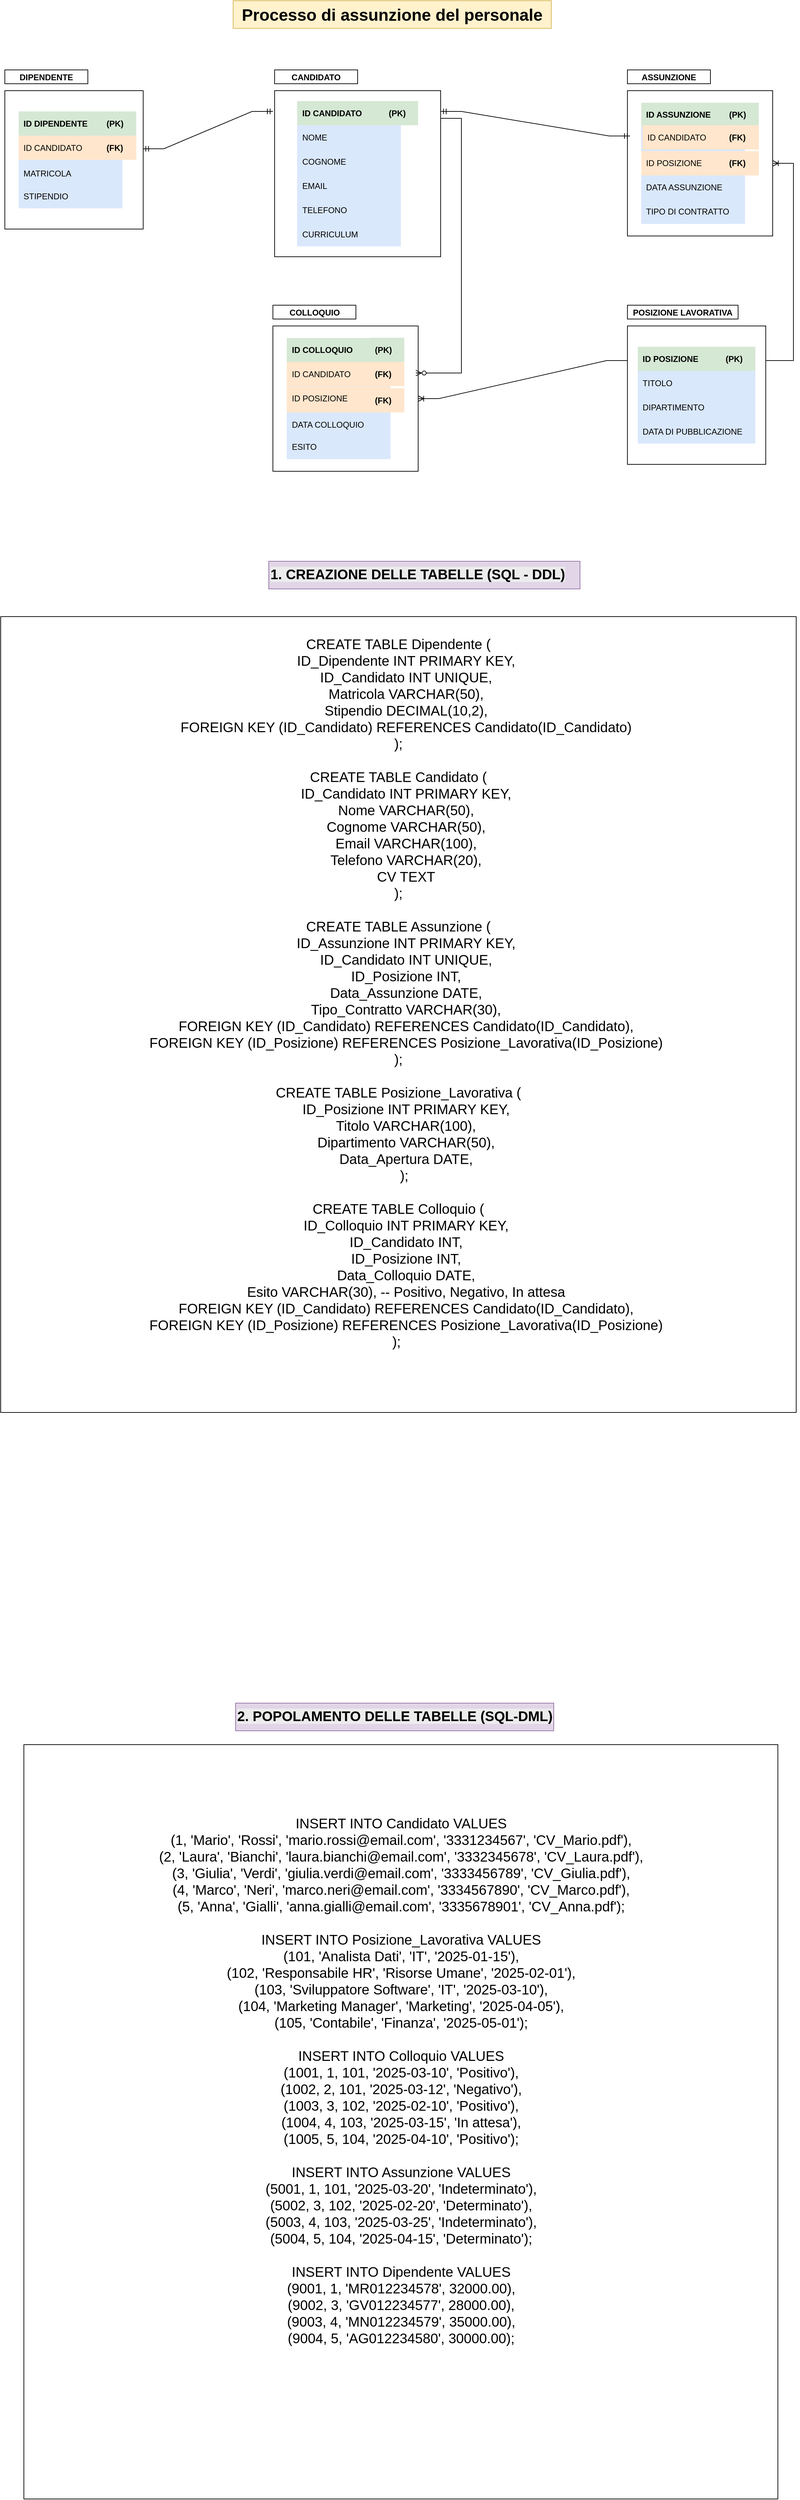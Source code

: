 <mxfile version="27.0.9">
  <diagram name="Pagina-1" id="2XUBDCaM9SZkeFG6xD7n">
    <mxGraphModel dx="2772" dy="957" grid="1" gridSize="10" guides="1" tooltips="1" connect="1" arrows="1" fold="1" page="1" pageScale="1" pageWidth="1169" pageHeight="827" math="0" shadow="0">
      <root>
        <mxCell id="0" />
        <mxCell id="1" parent="0" />
        <mxCell id="7JauuwUI21cUAXiW_NFe-1" value="&lt;font style=&quot;font-size: 24px;&quot;&gt;&lt;b&gt;Processo di assunzione del personale&lt;/b&gt;&lt;/font&gt;" style="text;whiteSpace=wrap;html=1;fillColor=#fff2cc;strokeColor=#d6b656;align=center;" vertex="1" parent="1">
          <mxGeometry x="-824" y="40" width="460" height="40" as="geometry" />
        </mxCell>
        <mxCell id="7JauuwUI21cUAXiW_NFe-2" value="" style="whiteSpace=wrap;html=1;aspect=fixed;" vertex="1" parent="1">
          <mxGeometry x="-764" y="170" width="240" height="240" as="geometry" />
        </mxCell>
        <mxCell id="7JauuwUI21cUAXiW_NFe-3" value="" style="shape=table;startSize=0;container=1;collapsible=0;childLayout=tableLayout;fontSize=11;fillColor=none;strokeColor=none;fontStyle=1" vertex="1" parent="1">
          <mxGeometry x="-731.5" y="185" width="150" height="140" as="geometry" />
        </mxCell>
        <mxCell id="7JauuwUI21cUAXiW_NFe-4" value="" style="shape=tableRow;horizontal=0;startSize=0;swimlaneHead=0;swimlaneBody=0;strokeColor=inherit;top=0;left=0;bottom=0;right=0;collapsible=0;dropTarget=0;fillColor=none;points=[[0,0.5],[1,0.5]];portConstraint=eastwest;fontSize=16;" vertex="1" parent="7JauuwUI21cUAXiW_NFe-3">
          <mxGeometry width="150" height="35" as="geometry" />
        </mxCell>
        <mxCell id="7JauuwUI21cUAXiW_NFe-5" value="ID CANDIDATO" style="shape=partialRectangle;html=1;whiteSpace=wrap;connectable=0;strokeColor=#82b366;overflow=hidden;fillColor=#d5e8d4;top=0;left=0;bottom=0;right=0;pointerEvents=1;fontSize=12;align=left;spacingLeft=5;fontStyle=1" vertex="1" parent="7JauuwUI21cUAXiW_NFe-4">
          <mxGeometry width="150" height="35" as="geometry">
            <mxRectangle width="150" height="35" as="alternateBounds" />
          </mxGeometry>
        </mxCell>
        <mxCell id="7JauuwUI21cUAXiW_NFe-6" value="" style="shape=tableRow;horizontal=0;startSize=0;swimlaneHead=0;swimlaneBody=0;strokeColor=inherit;top=0;left=0;bottom=0;right=0;collapsible=0;dropTarget=0;fillColor=none;points=[[0,0.5],[1,0.5]];portConstraint=eastwest;fontSize=16;" vertex="1" parent="7JauuwUI21cUAXiW_NFe-3">
          <mxGeometry y="35" width="150" height="35" as="geometry" />
        </mxCell>
        <mxCell id="7JauuwUI21cUAXiW_NFe-7" value="NOME" style="shape=partialRectangle;html=1;whiteSpace=wrap;connectable=0;strokeColor=#6c8ebf;overflow=hidden;fillColor=#dae8fc;top=0;left=0;bottom=0;right=0;pointerEvents=1;fontSize=12;align=left;spacingLeft=5;" vertex="1" parent="7JauuwUI21cUAXiW_NFe-6">
          <mxGeometry width="150" height="35" as="geometry">
            <mxRectangle width="150" height="35" as="alternateBounds" />
          </mxGeometry>
        </mxCell>
        <mxCell id="7JauuwUI21cUAXiW_NFe-8" value="" style="shape=tableRow;horizontal=0;startSize=0;swimlaneHead=0;swimlaneBody=0;strokeColor=inherit;top=0;left=0;bottom=0;right=0;collapsible=0;dropTarget=0;fillColor=none;points=[[0,0.5],[1,0.5]];portConstraint=eastwest;fontSize=16;" vertex="1" parent="7JauuwUI21cUAXiW_NFe-3">
          <mxGeometry y="70" width="150" height="35" as="geometry" />
        </mxCell>
        <mxCell id="7JauuwUI21cUAXiW_NFe-9" value="COGNOME" style="shape=partialRectangle;html=1;whiteSpace=wrap;connectable=0;strokeColor=#6c8ebf;overflow=hidden;fillColor=#dae8fc;top=0;left=0;bottom=0;right=0;pointerEvents=1;fontSize=12;align=left;spacingLeft=5;" vertex="1" parent="7JauuwUI21cUAXiW_NFe-8">
          <mxGeometry width="150" height="35" as="geometry">
            <mxRectangle width="150" height="35" as="alternateBounds" />
          </mxGeometry>
        </mxCell>
        <mxCell id="7JauuwUI21cUAXiW_NFe-10" style="shape=tableRow;horizontal=0;startSize=0;swimlaneHead=0;swimlaneBody=0;strokeColor=inherit;top=0;left=0;bottom=0;right=0;collapsible=0;dropTarget=0;fillColor=none;points=[[0,0.5],[1,0.5]];portConstraint=eastwest;fontSize=16;" vertex="1" parent="7JauuwUI21cUAXiW_NFe-3">
          <mxGeometry y="105" width="150" height="35" as="geometry" />
        </mxCell>
        <mxCell id="7JauuwUI21cUAXiW_NFe-11" value="EMAIL" style="shape=partialRectangle;html=1;whiteSpace=wrap;connectable=0;strokeColor=#6c8ebf;overflow=hidden;fillColor=#dae8fc;top=0;left=0;bottom=0;right=0;pointerEvents=1;fontSize=12;align=left;spacingLeft=5;" vertex="1" parent="7JauuwUI21cUAXiW_NFe-10">
          <mxGeometry width="150" height="35" as="geometry">
            <mxRectangle width="150" height="35" as="alternateBounds" />
          </mxGeometry>
        </mxCell>
        <mxCell id="7JauuwUI21cUAXiW_NFe-12" value="TELEFONO" style="shape=partialRectangle;html=1;whiteSpace=wrap;connectable=0;strokeColor=#6c8ebf;overflow=hidden;fillColor=#dae8fc;top=0;left=0;bottom=0;right=0;pointerEvents=1;fontSize=12;align=left;spacingLeft=5;" vertex="1" parent="1">
          <mxGeometry x="-731.5" y="325" width="150" height="35" as="geometry">
            <mxRectangle width="150" height="35" as="alternateBounds" />
          </mxGeometry>
        </mxCell>
        <mxCell id="7JauuwUI21cUAXiW_NFe-13" value="&lt;b&gt;CANDIDATO&lt;/b&gt;" style="rounded=0;whiteSpace=wrap;html=1;verticalAlign=bottom;" vertex="1" parent="1">
          <mxGeometry x="-764" y="140" width="120" height="20" as="geometry" />
        </mxCell>
        <mxCell id="7JauuwUI21cUAXiW_NFe-14" value="&lt;b&gt;POSIZIONE LAVORATIVA&lt;/b&gt;" style="rounded=0;whiteSpace=wrap;html=1;verticalAlign=bottom;" vertex="1" parent="1">
          <mxGeometry x="-254" y="480" width="160" height="20" as="geometry" />
        </mxCell>
        <mxCell id="7JauuwUI21cUAXiW_NFe-15" value="" style="whiteSpace=wrap;html=1;aspect=fixed;" vertex="1" parent="1">
          <mxGeometry x="-254" y="510" width="200" height="200" as="geometry" />
        </mxCell>
        <mxCell id="7JauuwUI21cUAXiW_NFe-16" value="" style="shape=table;startSize=0;container=1;collapsible=0;childLayout=tableLayout;fontSize=11;fillColor=none;strokeColor=none;fontStyle=1" vertex="1" parent="1">
          <mxGeometry x="-239" y="540" width="170" height="140" as="geometry" />
        </mxCell>
        <mxCell id="7JauuwUI21cUAXiW_NFe-17" value="" style="shape=tableRow;horizontal=0;startSize=0;swimlaneHead=0;swimlaneBody=0;strokeColor=inherit;top=0;left=0;bottom=0;right=0;collapsible=0;dropTarget=0;fillColor=none;points=[[0,0.5],[1,0.5]];portConstraint=eastwest;fontSize=16;" vertex="1" parent="7JauuwUI21cUAXiW_NFe-16">
          <mxGeometry width="170" height="35" as="geometry" />
        </mxCell>
        <mxCell id="7JauuwUI21cUAXiW_NFe-18" value="ID POSIZIONE" style="shape=partialRectangle;html=1;whiteSpace=wrap;connectable=0;strokeColor=#82b366;overflow=hidden;fillColor=#d5e8d4;top=0;left=0;bottom=0;right=0;pointerEvents=1;fontSize=12;align=left;spacingLeft=5;fontStyle=1" vertex="1" parent="7JauuwUI21cUAXiW_NFe-17">
          <mxGeometry width="170" height="35" as="geometry">
            <mxRectangle width="170" height="35" as="alternateBounds" />
          </mxGeometry>
        </mxCell>
        <mxCell id="7JauuwUI21cUAXiW_NFe-19" value="" style="shape=tableRow;horizontal=0;startSize=0;swimlaneHead=0;swimlaneBody=0;strokeColor=inherit;top=0;left=0;bottom=0;right=0;collapsible=0;dropTarget=0;fillColor=none;points=[[0,0.5],[1,0.5]];portConstraint=eastwest;fontSize=16;" vertex="1" parent="7JauuwUI21cUAXiW_NFe-16">
          <mxGeometry y="35" width="170" height="35" as="geometry" />
        </mxCell>
        <mxCell id="7JauuwUI21cUAXiW_NFe-20" value="TITOLO&lt;span style=&quot;white-space: pre;&quot;&gt;&#x9;&lt;/span&gt;" style="shape=partialRectangle;html=1;whiteSpace=wrap;connectable=0;strokeColor=#6c8ebf;overflow=hidden;fillColor=#dae8fc;top=0;left=0;bottom=0;right=0;pointerEvents=1;fontSize=12;align=left;spacingLeft=5;" vertex="1" parent="7JauuwUI21cUAXiW_NFe-19">
          <mxGeometry width="170" height="35" as="geometry">
            <mxRectangle width="170" height="35" as="alternateBounds" />
          </mxGeometry>
        </mxCell>
        <mxCell id="7JauuwUI21cUAXiW_NFe-21" value="" style="shape=tableRow;horizontal=0;startSize=0;swimlaneHead=0;swimlaneBody=0;strokeColor=inherit;top=0;left=0;bottom=0;right=0;collapsible=0;dropTarget=0;fillColor=none;points=[[0,0.5],[1,0.5]];portConstraint=eastwest;fontSize=16;" vertex="1" parent="7JauuwUI21cUAXiW_NFe-16">
          <mxGeometry y="70" width="170" height="35" as="geometry" />
        </mxCell>
        <mxCell id="7JauuwUI21cUAXiW_NFe-22" value="DIPARTIMENTO" style="shape=partialRectangle;html=1;whiteSpace=wrap;connectable=0;strokeColor=#6c8ebf;overflow=hidden;fillColor=#dae8fc;top=0;left=0;bottom=0;right=0;pointerEvents=1;fontSize=12;align=left;spacingLeft=5;" vertex="1" parent="7JauuwUI21cUAXiW_NFe-21">
          <mxGeometry width="170" height="35" as="geometry">
            <mxRectangle width="170" height="35" as="alternateBounds" />
          </mxGeometry>
        </mxCell>
        <mxCell id="7JauuwUI21cUAXiW_NFe-23" style="shape=tableRow;horizontal=0;startSize=0;swimlaneHead=0;swimlaneBody=0;strokeColor=inherit;top=0;left=0;bottom=0;right=0;collapsible=0;dropTarget=0;fillColor=none;points=[[0,0.5],[1,0.5]];portConstraint=eastwest;fontSize=16;" vertex="1" parent="7JauuwUI21cUAXiW_NFe-16">
          <mxGeometry y="105" width="170" height="35" as="geometry" />
        </mxCell>
        <mxCell id="7JauuwUI21cUAXiW_NFe-24" value="DATA DI PUBBLICAZIONE" style="shape=partialRectangle;html=1;whiteSpace=wrap;connectable=0;strokeColor=#6c8ebf;overflow=hidden;fillColor=#dae8fc;top=0;left=0;bottom=0;right=0;pointerEvents=1;fontSize=12;align=left;spacingLeft=5;" vertex="1" parent="7JauuwUI21cUAXiW_NFe-23">
          <mxGeometry width="170" height="35" as="geometry">
            <mxRectangle width="170" height="35" as="alternateBounds" />
          </mxGeometry>
        </mxCell>
        <mxCell id="7JauuwUI21cUAXiW_NFe-25" value="CURRICULUM" style="shape=partialRectangle;html=1;whiteSpace=wrap;connectable=0;strokeColor=#6c8ebf;overflow=hidden;fillColor=#dae8fc;top=0;left=0;bottom=0;right=0;pointerEvents=1;fontSize=12;align=left;spacingLeft=5;" vertex="1" parent="1">
          <mxGeometry x="-731.5" y="360" width="150" height="35" as="geometry">
            <mxRectangle width="150" height="35" as="alternateBounds" />
          </mxGeometry>
        </mxCell>
        <mxCell id="7JauuwUI21cUAXiW_NFe-26" value="" style="whiteSpace=wrap;html=1;aspect=fixed;" vertex="1" parent="1">
          <mxGeometry x="-766.5" y="510" width="210" height="210" as="geometry" />
        </mxCell>
        <mxCell id="7JauuwUI21cUAXiW_NFe-27" value="&lt;b&gt;COLLOQUIO&lt;/b&gt;" style="rounded=0;whiteSpace=wrap;html=1;align=center;labelPosition=center;verticalLabelPosition=middle;verticalAlign=bottom;" vertex="1" parent="1">
          <mxGeometry x="-766.5" y="480" width="120" height="20" as="geometry" />
        </mxCell>
        <mxCell id="7JauuwUI21cUAXiW_NFe-28" value="" style="shape=table;startSize=0;container=1;collapsible=0;childLayout=tableLayout;fontSize=11;fillColor=none;strokeColor=none;fontStyle=1" vertex="1" parent="1">
          <mxGeometry x="-746.5" y="527.5" width="150" height="140" as="geometry" />
        </mxCell>
        <mxCell id="7JauuwUI21cUAXiW_NFe-29" value="" style="shape=tableRow;horizontal=0;startSize=0;swimlaneHead=0;swimlaneBody=0;strokeColor=inherit;top=0;left=0;bottom=0;right=0;collapsible=0;dropTarget=0;fillColor=none;points=[[0,0.5],[1,0.5]];portConstraint=eastwest;fontSize=16;" vertex="1" parent="7JauuwUI21cUAXiW_NFe-28">
          <mxGeometry width="150" height="35" as="geometry" />
        </mxCell>
        <mxCell id="7JauuwUI21cUAXiW_NFe-30" value="ID COLLOQUIO" style="shape=partialRectangle;html=1;whiteSpace=wrap;connectable=0;strokeColor=#82b366;overflow=hidden;fillColor=#d5e8d4;top=0;left=0;bottom=0;right=0;pointerEvents=1;fontSize=12;align=left;spacingLeft=5;fontStyle=1" vertex="1" parent="7JauuwUI21cUAXiW_NFe-29">
          <mxGeometry width="150" height="35" as="geometry">
            <mxRectangle width="150" height="35" as="alternateBounds" />
          </mxGeometry>
        </mxCell>
        <mxCell id="7JauuwUI21cUAXiW_NFe-31" value="" style="shape=tableRow;horizontal=0;startSize=0;swimlaneHead=0;swimlaneBody=0;strokeColor=inherit;top=0;left=0;bottom=0;right=0;collapsible=0;dropTarget=0;fillColor=none;points=[[0,0.5],[1,0.5]];portConstraint=eastwest;fontSize=16;" vertex="1" parent="7JauuwUI21cUAXiW_NFe-28">
          <mxGeometry y="35" width="150" height="35" as="geometry" />
        </mxCell>
        <mxCell id="7JauuwUI21cUAXiW_NFe-32" value="" style="shape=partialRectangle;html=1;whiteSpace=wrap;connectable=0;strokeColor=#6c8ebf;overflow=hidden;fillColor=#dae8fc;top=0;left=0;bottom=0;right=0;pointerEvents=1;fontSize=12;align=left;spacingLeft=5;" vertex="1" parent="7JauuwUI21cUAXiW_NFe-31">
          <mxGeometry width="150" height="35" as="geometry">
            <mxRectangle width="150" height="35" as="alternateBounds" />
          </mxGeometry>
        </mxCell>
        <mxCell id="7JauuwUI21cUAXiW_NFe-33" value="" style="shape=tableRow;horizontal=0;startSize=0;swimlaneHead=0;swimlaneBody=0;strokeColor=inherit;top=0;left=0;bottom=0;right=0;collapsible=0;dropTarget=0;fillColor=none;points=[[0,0.5],[1,0.5]];portConstraint=eastwest;fontSize=16;" vertex="1" parent="7JauuwUI21cUAXiW_NFe-28">
          <mxGeometry y="70" width="150" height="35" as="geometry" />
        </mxCell>
        <mxCell id="7JauuwUI21cUAXiW_NFe-34" value="" style="shape=partialRectangle;html=1;whiteSpace=wrap;connectable=0;strokeColor=#6c8ebf;overflow=hidden;fillColor=#dae8fc;top=0;left=0;bottom=0;right=0;pointerEvents=1;fontSize=12;align=left;spacingLeft=5;" vertex="1" parent="7JauuwUI21cUAXiW_NFe-33">
          <mxGeometry width="150" height="35" as="geometry">
            <mxRectangle width="150" height="35" as="alternateBounds" />
          </mxGeometry>
        </mxCell>
        <mxCell id="7JauuwUI21cUAXiW_NFe-35" style="shape=tableRow;horizontal=0;startSize=0;swimlaneHead=0;swimlaneBody=0;strokeColor=inherit;top=0;left=0;bottom=0;right=0;collapsible=0;dropTarget=0;fillColor=none;points=[[0,0.5],[1,0.5]];portConstraint=eastwest;fontSize=16;" vertex="1" parent="7JauuwUI21cUAXiW_NFe-28">
          <mxGeometry y="105" width="150" height="35" as="geometry" />
        </mxCell>
        <mxCell id="7JauuwUI21cUAXiW_NFe-36" value="" style="shape=partialRectangle;html=1;whiteSpace=wrap;connectable=0;strokeColor=#d79b00;overflow=hidden;fillColor=#ffe6cc;top=0;left=0;bottom=0;right=0;pointerEvents=1;fontSize=12;align=left;spacingLeft=5;" vertex="1" parent="7JauuwUI21cUAXiW_NFe-35">
          <mxGeometry width="150" height="35" as="geometry">
            <mxRectangle width="150" height="35" as="alternateBounds" />
          </mxGeometry>
        </mxCell>
        <mxCell id="7JauuwUI21cUAXiW_NFe-37" value="(PK)" style="shape=partialRectangle;html=1;whiteSpace=wrap;connectable=0;strokeColor=light-dark(#000000, #446e2c);overflow=hidden;fillColor=#d5e8d4;top=0;left=0;bottom=0;right=0;pointerEvents=1;fontSize=12;align=left;spacingLeft=5;fontStyle=1;labelBorderColor=none;" vertex="1" parent="1">
          <mxGeometry x="-606.5" y="185" width="50" height="35" as="geometry">
            <mxRectangle width="150" height="35" as="alternateBounds" />
          </mxGeometry>
        </mxCell>
        <mxCell id="7JauuwUI21cUAXiW_NFe-38" value="(PK)" style="shape=partialRectangle;html=1;whiteSpace=wrap;connectable=0;strokeColor=light-dark(#000000, #446e2c);overflow=hidden;fillColor=#d5e8d4;top=0;left=0;bottom=0;right=0;pointerEvents=1;fontSize=12;align=left;spacingLeft=5;fontStyle=1;labelBorderColor=none;" vertex="1" parent="1">
          <mxGeometry x="-119" y="540" width="50" height="35" as="geometry">
            <mxRectangle width="150" height="35" as="alternateBounds" />
          </mxGeometry>
        </mxCell>
        <mxCell id="7JauuwUI21cUAXiW_NFe-39" value="(PK)" style="shape=partialRectangle;html=1;whiteSpace=wrap;connectable=0;strokeColor=light-dark(#000000, #446e2c);overflow=hidden;fillColor=#d5e8d4;top=0;left=0;bottom=0;right=0;pointerEvents=1;fontSize=12;align=left;spacingLeft=5;fontStyle=1;labelBorderColor=none;" vertex="1" parent="1">
          <mxGeometry x="-626.5" y="527" width="50" height="35" as="geometry">
            <mxRectangle width="150" height="35" as="alternateBounds" />
          </mxGeometry>
        </mxCell>
        <mxCell id="7JauuwUI21cUAXiW_NFe-40" value="&lt;b&gt;ASSUNZIONE&lt;/b&gt;" style="rounded=0;whiteSpace=wrap;html=1;verticalAlign=bottom;" vertex="1" parent="1">
          <mxGeometry x="-254" y="140" width="120" height="20" as="geometry" />
        </mxCell>
        <mxCell id="7JauuwUI21cUAXiW_NFe-41" value="" style="whiteSpace=wrap;html=1;aspect=fixed;" vertex="1" parent="1">
          <mxGeometry x="-254" y="170" width="210" height="210" as="geometry" />
        </mxCell>
        <mxCell id="7JauuwUI21cUAXiW_NFe-42" value="" style="shape=table;startSize=0;container=1;collapsible=0;childLayout=tableLayout;fontSize=11;fillColor=none;strokeColor=none;fontStyle=1" vertex="1" parent="1">
          <mxGeometry x="-234" y="187.5" width="150" height="140" as="geometry" />
        </mxCell>
        <mxCell id="7JauuwUI21cUAXiW_NFe-43" value="" style="shape=tableRow;horizontal=0;startSize=0;swimlaneHead=0;swimlaneBody=0;strokeColor=inherit;top=0;left=0;bottom=0;right=0;collapsible=0;dropTarget=0;fillColor=none;points=[[0,0.5],[1,0.5]];portConstraint=eastwest;fontSize=16;" vertex="1" parent="7JauuwUI21cUAXiW_NFe-42">
          <mxGeometry width="150" height="35" as="geometry" />
        </mxCell>
        <mxCell id="7JauuwUI21cUAXiW_NFe-44" value="ID ASSUNZIONE" style="shape=partialRectangle;html=1;whiteSpace=wrap;connectable=0;strokeColor=#82b366;overflow=hidden;fillColor=#d5e8d4;top=0;left=0;bottom=0;right=0;pointerEvents=1;fontSize=12;align=left;spacingLeft=5;fontStyle=1" vertex="1" parent="7JauuwUI21cUAXiW_NFe-43">
          <mxGeometry width="150" height="35" as="geometry">
            <mxRectangle width="150" height="35" as="alternateBounds" />
          </mxGeometry>
        </mxCell>
        <mxCell id="7JauuwUI21cUAXiW_NFe-45" value="" style="shape=tableRow;horizontal=0;startSize=0;swimlaneHead=0;swimlaneBody=0;strokeColor=inherit;top=0;left=0;bottom=0;right=0;collapsible=0;dropTarget=0;fillColor=none;points=[[0,0.5],[1,0.5]];portConstraint=eastwest;fontSize=16;" vertex="1" parent="7JauuwUI21cUAXiW_NFe-42">
          <mxGeometry y="35" width="150" height="35" as="geometry" />
        </mxCell>
        <mxCell id="7JauuwUI21cUAXiW_NFe-46" value="" style="shape=partialRectangle;html=1;whiteSpace=wrap;connectable=0;strokeColor=#6c8ebf;overflow=hidden;fillColor=#dae8fc;top=0;left=0;bottom=0;right=0;pointerEvents=1;fontSize=12;align=left;spacingLeft=5;" vertex="1" parent="7JauuwUI21cUAXiW_NFe-45">
          <mxGeometry width="150" height="35" as="geometry">
            <mxRectangle width="150" height="35" as="alternateBounds" />
          </mxGeometry>
        </mxCell>
        <mxCell id="7JauuwUI21cUAXiW_NFe-47" value="" style="shape=tableRow;horizontal=0;startSize=0;swimlaneHead=0;swimlaneBody=0;strokeColor=inherit;top=0;left=0;bottom=0;right=0;collapsible=0;dropTarget=0;fillColor=none;points=[[0,0.5],[1,0.5]];portConstraint=eastwest;fontSize=16;" vertex="1" parent="7JauuwUI21cUAXiW_NFe-42">
          <mxGeometry y="70" width="150" height="35" as="geometry" />
        </mxCell>
        <mxCell id="7JauuwUI21cUAXiW_NFe-48" value="" style="shape=partialRectangle;html=1;whiteSpace=wrap;connectable=0;strokeColor=#6c8ebf;overflow=hidden;fillColor=#dae8fc;top=0;left=0;bottom=0;right=0;pointerEvents=1;fontSize=12;align=left;spacingLeft=5;" vertex="1" parent="7JauuwUI21cUAXiW_NFe-47">
          <mxGeometry width="150" height="35" as="geometry">
            <mxRectangle width="150" height="35" as="alternateBounds" />
          </mxGeometry>
        </mxCell>
        <mxCell id="7JauuwUI21cUAXiW_NFe-49" style="shape=tableRow;horizontal=0;startSize=0;swimlaneHead=0;swimlaneBody=0;strokeColor=inherit;top=0;left=0;bottom=0;right=0;collapsible=0;dropTarget=0;fillColor=none;points=[[0,0.5],[1,0.5]];portConstraint=eastwest;fontSize=16;" vertex="1" parent="7JauuwUI21cUAXiW_NFe-42">
          <mxGeometry y="105" width="150" height="35" as="geometry" />
        </mxCell>
        <mxCell id="7JauuwUI21cUAXiW_NFe-50" value="" style="shape=partialRectangle;html=1;whiteSpace=wrap;connectable=0;strokeColor=#d79b00;overflow=hidden;fillColor=#ffe6cc;top=0;left=0;bottom=0;right=0;pointerEvents=1;fontSize=12;align=left;spacingLeft=5;" vertex="1" parent="7JauuwUI21cUAXiW_NFe-49">
          <mxGeometry width="150" height="35" as="geometry">
            <mxRectangle width="150" height="35" as="alternateBounds" />
          </mxGeometry>
        </mxCell>
        <mxCell id="7JauuwUI21cUAXiW_NFe-51" value="(PK)" style="shape=partialRectangle;html=1;whiteSpace=wrap;connectable=0;strokeColor=light-dark(#000000, #446e2c);overflow=hidden;fillColor=#d5e8d4;top=0;left=0;bottom=0;right=0;pointerEvents=1;fontSize=12;align=left;spacingLeft=5;fontStyle=1;labelBorderColor=none;" vertex="1" parent="1">
          <mxGeometry x="-114" y="187.5" width="50" height="35" as="geometry">
            <mxRectangle width="150" height="35" as="alternateBounds" />
          </mxGeometry>
        </mxCell>
        <mxCell id="7JauuwUI21cUAXiW_NFe-52" value="&lt;b&gt;DIPENDENTE&lt;/b&gt;" style="rounded=0;whiteSpace=wrap;html=1;verticalAlign=bottom;" vertex="1" parent="1">
          <mxGeometry x="-1154" y="140" width="120" height="20" as="geometry" />
        </mxCell>
        <mxCell id="7JauuwUI21cUAXiW_NFe-53" value="" style="whiteSpace=wrap;html=1;aspect=fixed;" vertex="1" parent="1">
          <mxGeometry x="-1154" y="170" width="200" height="200" as="geometry" />
        </mxCell>
        <mxCell id="7JauuwUI21cUAXiW_NFe-54" value="" style="shape=table;startSize=0;container=1;collapsible=0;childLayout=tableLayout;fontSize=11;fillColor=none;strokeColor=none;fontStyle=1" vertex="1" parent="1">
          <mxGeometry x="-1134" y="200" width="150" height="140" as="geometry" />
        </mxCell>
        <mxCell id="7JauuwUI21cUAXiW_NFe-55" value="" style="shape=tableRow;horizontal=0;startSize=0;swimlaneHead=0;swimlaneBody=0;strokeColor=inherit;top=0;left=0;bottom=0;right=0;collapsible=0;dropTarget=0;fillColor=none;points=[[0,0.5],[1,0.5]];portConstraint=eastwest;fontSize=16;" vertex="1" parent="7JauuwUI21cUAXiW_NFe-54">
          <mxGeometry width="150" height="35" as="geometry" />
        </mxCell>
        <mxCell id="7JauuwUI21cUAXiW_NFe-56" value="ID DIPENDENTE" style="shape=partialRectangle;html=1;whiteSpace=wrap;connectable=0;strokeColor=#82b366;overflow=hidden;fillColor=#d5e8d4;top=0;left=0;bottom=0;right=0;pointerEvents=1;fontSize=12;align=left;spacingLeft=5;fontStyle=1" vertex="1" parent="7JauuwUI21cUAXiW_NFe-55">
          <mxGeometry width="150" height="35" as="geometry">
            <mxRectangle width="150" height="35" as="alternateBounds" />
          </mxGeometry>
        </mxCell>
        <mxCell id="7JauuwUI21cUAXiW_NFe-57" value="" style="shape=tableRow;horizontal=0;startSize=0;swimlaneHead=0;swimlaneBody=0;strokeColor=inherit;top=0;left=0;bottom=0;right=0;collapsible=0;dropTarget=0;fillColor=none;points=[[0,0.5],[1,0.5]];portConstraint=eastwest;fontSize=16;" vertex="1" parent="7JauuwUI21cUAXiW_NFe-54">
          <mxGeometry y="35" width="150" height="35" as="geometry" />
        </mxCell>
        <mxCell id="7JauuwUI21cUAXiW_NFe-58" value="" style="shape=partialRectangle;html=1;whiteSpace=wrap;connectable=0;strokeColor=#6c8ebf;overflow=hidden;fillColor=#dae8fc;top=0;left=0;bottom=0;right=0;pointerEvents=1;fontSize=12;align=left;spacingLeft=5;" vertex="1" parent="7JauuwUI21cUAXiW_NFe-57">
          <mxGeometry width="150" height="35" as="geometry">
            <mxRectangle width="150" height="35" as="alternateBounds" />
          </mxGeometry>
        </mxCell>
        <mxCell id="7JauuwUI21cUAXiW_NFe-59" value="" style="shape=tableRow;horizontal=0;startSize=0;swimlaneHead=0;swimlaneBody=0;strokeColor=inherit;top=0;left=0;bottom=0;right=0;collapsible=0;dropTarget=0;fillColor=none;points=[[0,0.5],[1,0.5]];portConstraint=eastwest;fontSize=16;" vertex="1" parent="7JauuwUI21cUAXiW_NFe-54">
          <mxGeometry y="70" width="150" height="35" as="geometry" />
        </mxCell>
        <mxCell id="7JauuwUI21cUAXiW_NFe-60" value="" style="shape=partialRectangle;html=1;whiteSpace=wrap;connectable=0;strokeColor=#6c8ebf;overflow=hidden;fillColor=#dae8fc;top=0;left=0;bottom=0;right=0;pointerEvents=1;fontSize=12;align=left;spacingLeft=5;" vertex="1" parent="7JauuwUI21cUAXiW_NFe-59">
          <mxGeometry width="150" height="35" as="geometry">
            <mxRectangle width="150" height="35" as="alternateBounds" />
          </mxGeometry>
        </mxCell>
        <mxCell id="7JauuwUI21cUAXiW_NFe-61" style="shape=tableRow;horizontal=0;startSize=0;swimlaneHead=0;swimlaneBody=0;strokeColor=inherit;top=0;left=0;bottom=0;right=0;collapsible=0;dropTarget=0;fillColor=none;points=[[0,0.5],[1,0.5]];portConstraint=eastwest;fontSize=16;" vertex="1" parent="7JauuwUI21cUAXiW_NFe-54">
          <mxGeometry y="105" width="150" height="35" as="geometry" />
        </mxCell>
        <mxCell id="7JauuwUI21cUAXiW_NFe-62" value="" style="shape=partialRectangle;html=1;whiteSpace=wrap;connectable=0;strokeColor=#d79b00;overflow=hidden;fillColor=#ffe6cc;top=0;left=0;bottom=0;right=0;pointerEvents=1;fontSize=12;align=left;spacingLeft=5;" vertex="1" parent="7JauuwUI21cUAXiW_NFe-61">
          <mxGeometry width="150" height="35" as="geometry">
            <mxRectangle width="150" height="35" as="alternateBounds" />
          </mxGeometry>
        </mxCell>
        <mxCell id="7JauuwUI21cUAXiW_NFe-63" value="(PK)" style="shape=partialRectangle;html=1;whiteSpace=wrap;connectable=0;strokeColor=light-dark(#000000, #446e2c);overflow=hidden;fillColor=#d5e8d4;top=0;left=0;bottom=0;right=0;pointerEvents=1;fontSize=12;align=left;spacingLeft=5;fontStyle=1;labelBorderColor=none;" vertex="1" parent="1">
          <mxGeometry x="-1014" y="200" width="50" height="35" as="geometry">
            <mxRectangle width="150" height="35" as="alternateBounds" />
          </mxGeometry>
        </mxCell>
        <mxCell id="7JauuwUI21cUAXiW_NFe-64" value="" style="edgeStyle=entityRelationEdgeStyle;fontSize=12;html=1;endArrow=ERzeroToMany;endFill=1;rounded=0;entryX=0.984;entryY=0.324;entryDx=0;entryDy=0;entryPerimeter=0;" edge="1" parent="1" target="7JauuwUI21cUAXiW_NFe-26">
          <mxGeometry width="100" height="100" relative="1" as="geometry">
            <mxPoint x="-524" y="210" as="sourcePoint" />
            <mxPoint x="-424" y="110" as="targetPoint" />
            <Array as="points">
              <mxPoint x="-454" y="240" />
              <mxPoint x="-554" y="20" />
            </Array>
          </mxGeometry>
        </mxCell>
        <mxCell id="7JauuwUI21cUAXiW_NFe-65" value="" style="edgeStyle=entityRelationEdgeStyle;fontSize=12;html=1;endArrow=ERoneToMany;rounded=0;entryX=1;entryY=0.5;entryDx=0;entryDy=0;exitX=0;exitY=0.25;exitDx=0;exitDy=0;" edge="1" parent="1" source="7JauuwUI21cUAXiW_NFe-15" target="7JauuwUI21cUAXiW_NFe-26">
          <mxGeometry width="100" height="100" relative="1" as="geometry">
            <mxPoint x="-354" y="220" as="sourcePoint" />
            <mxPoint x="-300" y="200" as="targetPoint" />
            <Array as="points">
              <mxPoint x="-234" y="960" />
              <mxPoint x="-474" y="410" />
              <mxPoint x="-354" y="550" />
              <mxPoint x="-334" y="470" />
              <mxPoint x="-394" y="460" />
              <mxPoint x="-244" y="210" />
              <mxPoint x="-274" y="210" />
            </Array>
          </mxGeometry>
        </mxCell>
        <mxCell id="7JauuwUI21cUAXiW_NFe-66" value="" style="edgeStyle=entityRelationEdgeStyle;fontSize=12;html=1;endArrow=ERmandOne;startArrow=ERmandOne;rounded=0;entryX=0.018;entryY=0.312;entryDx=0;entryDy=0;entryPerimeter=0;" edge="1" parent="1" target="7JauuwUI21cUAXiW_NFe-41">
          <mxGeometry width="100" height="100" relative="1" as="geometry">
            <mxPoint x="-524" y="200" as="sourcePoint" />
            <mxPoint x="-299.04" y="259.02" as="targetPoint" />
            <Array as="points">
              <mxPoint x="-504" y="276.52" />
              <mxPoint x="-454" y="96.52" />
              <mxPoint x="-504" y="306.52" />
              <mxPoint x="-574" y="-153.48" />
              <mxPoint x="-544" y="-123.48" />
              <mxPoint x="-384" y="110" />
              <mxPoint x="-494" y="-160.0" />
            </Array>
          </mxGeometry>
        </mxCell>
        <mxCell id="7JauuwUI21cUAXiW_NFe-67" value="" style="edgeStyle=entityRelationEdgeStyle;fontSize=12;html=1;endArrow=ERmandOne;startArrow=ERmandOne;rounded=0;exitX=0.999;exitY=0.42;exitDx=0;exitDy=0;exitPerimeter=0;" edge="1" parent="1" source="7JauuwUI21cUAXiW_NFe-53">
          <mxGeometry width="100" height="100" relative="1" as="geometry">
            <mxPoint x="-866.5" y="300" as="sourcePoint" />
            <mxPoint x="-766.5" y="200" as="targetPoint" />
            <Array as="points">
              <mxPoint x="-930" y="270" />
              <mxPoint x="-940" y="280" />
              <mxPoint x="-800" y="300" />
              <mxPoint x="-900" y="310" />
              <mxPoint x="-940" y="260" />
              <mxPoint x="-1014" y="310" />
              <mxPoint x="-784" y="800" />
              <mxPoint x="-694" y="820" />
              <mxPoint x="-766" y="820" />
            </Array>
          </mxGeometry>
        </mxCell>
        <mxCell id="7JauuwUI21cUAXiW_NFe-68" value="" style="edgeStyle=entityRelationEdgeStyle;fontSize=12;html=1;endArrow=ERoneToMany;rounded=0;exitX=1;exitY=0.25;exitDx=0;exitDy=0;" edge="1" parent="1" target="7JauuwUI21cUAXiW_NFe-41" source="7JauuwUI21cUAXiW_NFe-15">
          <mxGeometry width="100" height="100" relative="1" as="geometry">
            <mxPoint x="-40" y="560" as="sourcePoint" />
            <mxPoint x="76" y="380" as="targetPoint" />
          </mxGeometry>
        </mxCell>
        <mxCell id="7JauuwUI21cUAXiW_NFe-69" value="&lt;div style=&quot;font-size: 20px;&quot;&gt;CREATE TABLE Dipendente (&lt;/div&gt;&lt;div style=&quot;font-size: 20px;&quot;&gt;&amp;nbsp; &amp;nbsp; ID_Dipendente INT PRIMARY KEY,&lt;/div&gt;&lt;div style=&quot;font-size: 20px;&quot;&gt;&amp;nbsp; &amp;nbsp; ID_Candidato INT UNIQUE,&lt;/div&gt;&lt;div style=&quot;font-size: 20px;&quot;&gt;&amp;nbsp; &amp;nbsp; Matricola VARCHAR(50),&lt;/div&gt;&lt;div style=&quot;font-size: 20px;&quot;&gt;&amp;nbsp; &amp;nbsp; Stipendio DECIMAL(10,2),&lt;br&gt;&lt;/div&gt;&lt;div style=&quot;font-size: 20px;&quot;&gt;&amp;nbsp; &amp;nbsp; FOREIGN KEY (ID_Candidato) REFERENCES Candidato(ID_Candidato)&lt;/div&gt;&lt;div&gt;&lt;font style=&quot;font-size: 20px;&quot;&gt;&lt;span style=&quot;background-color: transparent;&quot;&gt;);&lt;/span&gt;&lt;/font&gt;&lt;/div&gt;&lt;div&gt;&lt;font style=&quot;font-size: 20px;&quot;&gt;&lt;br&gt;&lt;/font&gt;&lt;/div&gt;&lt;div&gt;&lt;font style=&quot;font-size: 20px;&quot;&gt;CREATE TABLE Candidato (&lt;/font&gt;&lt;/div&gt;&lt;div&gt;&lt;font style=&quot;font-size: 20px;&quot;&gt;&amp;nbsp; &amp;nbsp; ID_Candidato INT PRIMARY KEY,&lt;/font&gt;&lt;/div&gt;&lt;div&gt;&lt;font style=&quot;font-size: 20px;&quot;&gt;&amp;nbsp; &amp;nbsp; Nome VARCHAR(50),&lt;/font&gt;&lt;/div&gt;&lt;div&gt;&lt;font style=&quot;font-size: 20px;&quot;&gt;&amp;nbsp; &amp;nbsp; Cognome VARCHAR(50),&lt;/font&gt;&lt;/div&gt;&lt;div&gt;&lt;font style=&quot;font-size: 20px;&quot;&gt;&amp;nbsp; &amp;nbsp; Email VARCHAR(100),&lt;/font&gt;&lt;/div&gt;&lt;div&gt;&lt;font style=&quot;font-size: 20px;&quot;&gt;&amp;nbsp; &amp;nbsp; Telefono VARCHAR(20),&lt;/font&gt;&lt;/div&gt;&lt;div&gt;&lt;font style=&quot;font-size: 20px;&quot;&gt;&amp;nbsp; &amp;nbsp; CV TEXT&lt;/font&gt;&lt;/div&gt;&lt;div&gt;&lt;font style=&quot;font-size: 20px;&quot;&gt;);&lt;/font&gt;&lt;/div&gt;&lt;div&gt;&lt;font style=&quot;font-size: 20px;&quot;&gt;&lt;br&gt;&lt;/font&gt;&lt;/div&gt;&lt;div&gt;&lt;font style=&quot;font-size: 20px;&quot;&gt;&lt;div&gt;CREATE TABLE Assunzione (&lt;/div&gt;&lt;div&gt;&amp;nbsp; &amp;nbsp; ID_Assunzione INT PRIMARY KEY,&lt;/div&gt;&lt;div&gt;&amp;nbsp; &amp;nbsp; ID_Candidato INT UNIQUE,&lt;/div&gt;&lt;div&gt;&amp;nbsp; &amp;nbsp; ID_Posizione INT,&lt;/div&gt;&lt;div&gt;&amp;nbsp; &amp;nbsp; Data_Assunzione DATE,&lt;/div&gt;&lt;div&gt;&amp;nbsp; &amp;nbsp; Tipo_Contratto VARCHAR(30),&lt;/div&gt;&lt;div&gt;&amp;nbsp; &amp;nbsp; FOREIGN KEY (ID_Candidato) REFERENCES Candidato(ID_Candidato),&lt;/div&gt;&lt;div&gt;&amp;nbsp; &amp;nbsp; FOREIGN KEY (ID_Posizione) REFERENCES Posizione_Lavorativa(ID_Posizione)&lt;/div&gt;&lt;div&gt;);&lt;/div&gt;&lt;/font&gt;&lt;/div&gt;&lt;div&gt;&lt;font style=&quot;font-size: 20px;&quot;&gt;&lt;br&gt;&lt;/font&gt;&lt;/div&gt;&lt;div&gt;&lt;font style=&quot;font-size: 20px;&quot;&gt;CREATE TABLE Posizione_Lavorativa (&lt;/font&gt;&lt;/div&gt;&lt;div&gt;&lt;font style=&quot;font-size: 20px;&quot;&gt;&amp;nbsp; &amp;nbsp; ID_Posizione INT PRIMARY KEY,&lt;/font&gt;&lt;/div&gt;&lt;div&gt;&lt;font style=&quot;font-size: 20px;&quot;&gt;&amp;nbsp; &amp;nbsp; Titolo VARCHAR(100),&lt;/font&gt;&lt;/div&gt;&lt;div&gt;&lt;font style=&quot;font-size: 20px;&quot;&gt;&amp;nbsp; &amp;nbsp; Dipartimento VARCHAR(50),&lt;/font&gt;&lt;/div&gt;&lt;div&gt;&lt;font style=&quot;font-size: 20px;&quot;&gt;&amp;nbsp; &amp;nbsp; Data_Apertura DATE,&lt;/font&gt;&lt;/div&gt;&lt;div&gt;&lt;font style=&quot;font-size: 20px;&quot;&gt;&amp;nbsp; &amp;nbsp;&lt;/font&gt;&lt;span style=&quot;font-size: 20px; background-color: transparent;&quot;&gt;);&lt;/span&gt;&lt;/div&gt;&lt;div&gt;&lt;span style=&quot;font-size: 20px; background-color: transparent;&quot;&gt;&lt;br&gt;&lt;/span&gt;&lt;/div&gt;&lt;div&gt;&lt;span style=&quot;font-size: 20px;&quot;&gt;CREATE TABLE Colloquio (&lt;/span&gt;&lt;/div&gt;&lt;div&gt;&lt;span style=&quot;font-size: 20px;&quot;&gt;&amp;nbsp; &amp;nbsp; ID_Colloquio INT PRIMARY KEY,&lt;/span&gt;&lt;/div&gt;&lt;div&gt;&lt;span style=&quot;font-size: 20px;&quot;&gt;&amp;nbsp; &amp;nbsp; ID_Candidato INT,&lt;/span&gt;&lt;/div&gt;&lt;div&gt;&lt;span style=&quot;font-size: 20px;&quot;&gt;&amp;nbsp; &amp;nbsp; ID_Posizione INT,&lt;/span&gt;&lt;/div&gt;&lt;div&gt;&lt;span style=&quot;font-size: 20px;&quot;&gt;&amp;nbsp; &amp;nbsp; Data_Colloquio DATE,&lt;/span&gt;&lt;/div&gt;&lt;div&gt;&lt;span style=&quot;font-size: 20px;&quot;&gt;&amp;nbsp; &amp;nbsp; Esito VARCHAR(30), -- Positivo, Negativo, In attesa&lt;/span&gt;&lt;/div&gt;&lt;div&gt;&lt;span style=&quot;font-size: 20px;&quot;&gt;&amp;nbsp; &amp;nbsp; FOREIGN KEY (ID_Candidato) REFERENCES Candidato(ID_Candidato),&lt;/span&gt;&lt;/div&gt;&lt;div&gt;&lt;span style=&quot;font-size: 20px;&quot;&gt;&amp;nbsp; &amp;nbsp; FOREIGN KEY (ID_Posizione) REFERENCES Posizione_Lavorativa(ID_Posizione)&lt;/span&gt;&lt;/div&gt;&lt;div&gt;&lt;span style=&quot;background-color: transparent; font-size: 20px;&quot;&gt;);&lt;/span&gt;&lt;span style=&quot;font-size: 20px; background-color: transparent;&quot;&gt;&amp;nbsp;&lt;/span&gt;&lt;/div&gt;&lt;div&gt;&lt;br&gt;&lt;/div&gt;&lt;div&gt;&lt;span style=&quot;background-color: transparent; font-size: 20px;&quot;&gt;&lt;div style=&quot;&quot;&gt;&lt;br&gt;&lt;/div&gt;&lt;div style=&quot;&quot;&gt;&lt;br&gt;&lt;/div&gt;&lt;/span&gt;&lt;/div&gt;" style="whiteSpace=wrap;html=1;aspect=fixed;" vertex="1" parent="1">
          <mxGeometry x="-1160" y="930" width="1150" height="1150" as="geometry" />
        </mxCell>
        <mxCell id="7JauuwUI21cUAXiW_NFe-70" value="&lt;span style=&quot;color: rgb(0, 0, 0); font-family: Helvetica; font-style: normal; font-variant-ligatures: normal; font-variant-caps: normal; letter-spacing: normal; orphans: 2; text-align: center; text-indent: 0px; text-transform: none; widows: 2; word-spacing: 0px; -webkit-text-stroke-width: 0px; white-space: normal; background-color: rgb(236, 236, 236); text-decoration-thickness: initial; text-decoration-style: initial; text-decoration-color: initial; float: none; display: inline !important;&quot;&gt;1. CREAZIONE DELLE TABELLE (SQL - DDL)&lt;/span&gt;" style="text;whiteSpace=wrap;html=1;fontSize=20;container=1;fontStyle=1;fillColor=#e1d5e7;strokeColor=#9673a6;" vertex="1" parent="1">
          <mxGeometry x="-772.5" y="850" width="450" height="40" as="geometry" />
        </mxCell>
        <mxCell id="7JauuwUI21cUAXiW_NFe-71" value="&lt;span style=&quot;color: rgb(0, 0, 0); font-family: Helvetica; font-style: normal; font-variant-ligatures: normal; font-variant-caps: normal; letter-spacing: normal; orphans: 2; text-align: center; text-indent: 0px; text-transform: none; widows: 2; word-spacing: 0px; -webkit-text-stroke-width: 0px; white-space: normal; background-color: rgb(236, 236, 236); text-decoration-thickness: initial; text-decoration-style: initial; text-decoration-color: initial; float: none; display: inline !important;&quot;&gt;2. POPOLAMENTO DELLE TABELLE (SQL-DML)&lt;/span&gt;" style="text;whiteSpace=wrap;html=1;fontSize=20;container=1;fontStyle=1;fillColor=#e1d5e7;strokeColor=#9673a6;" vertex="1" parent="1">
          <mxGeometry x="-820.5" y="2500" width="460" height="40" as="geometry" />
        </mxCell>
        <mxCell id="7JauuwUI21cUAXiW_NFe-72" value="&lt;div style=&quot;&quot;&gt;&lt;div style=&quot;font-size: 20px;&quot;&gt;INSERT INTO Candidato VALUES&lt;/div&gt;&lt;div style=&quot;font-size: 20px;&quot;&gt;(1, &#39;Mario&#39;, &#39;Rossi&#39;, &#39;mario.rossi@email.com&#39;, &#39;3331234567&#39;, &#39;CV_Mario.pdf&#39;),&lt;/div&gt;&lt;div style=&quot;font-size: 20px;&quot;&gt;(2, &#39;Laura&#39;, &#39;Bianchi&#39;, &#39;laura.bianchi@email.com&#39;, &#39;3332345678&#39;, &#39;CV_Laura.pdf&#39;),&lt;/div&gt;&lt;div style=&quot;font-size: 20px;&quot;&gt;(3, &#39;Giulia&#39;, &#39;Verdi&#39;, &#39;giulia.verdi@email.com&#39;, &#39;3333456789&#39;, &#39;CV_Giulia.pdf&#39;),&lt;/div&gt;&lt;div style=&quot;font-size: 20px;&quot;&gt;(4, &#39;Marco&#39;, &#39;Neri&#39;, &#39;marco.neri@email.com&#39;, &#39;3334567890&#39;, &#39;CV_Marco.pdf&#39;),&lt;/div&gt;&lt;div style=&quot;font-size: 20px;&quot;&gt;(5, &#39;Anna&#39;, &#39;Gialli&#39;, &#39;anna.gialli@email.com&#39;, &#39;3335678901&#39;, &#39;CV_Anna.pdf&#39;);&lt;/div&gt;&lt;div style=&quot;font-size: 20px;&quot;&gt;&lt;br&gt;&lt;/div&gt;&lt;div style=&quot;&quot;&gt;&lt;div style=&quot;&quot;&gt;&lt;span style=&quot;font-size: 20px;&quot;&gt;INSERT INTO Posizione_Lavorativa VALUES&lt;/span&gt;&lt;/div&gt;&lt;div style=&quot;&quot;&gt;&lt;span style=&quot;font-size: 20px;&quot;&gt;(101, &#39;Analista Dati&#39;, &#39;IT&#39;, &#39;2025-01-15&#39;),&lt;/span&gt;&lt;/div&gt;&lt;div style=&quot;&quot;&gt;&lt;span style=&quot;font-size: 20px;&quot;&gt;(102, &#39;Responsabile HR&#39;, &#39;Risorse Umane&#39;, &#39;2025-02-01&#39;),&lt;/span&gt;&lt;/div&gt;&lt;div style=&quot;&quot;&gt;&lt;span style=&quot;font-size: 20px;&quot;&gt;(103, &#39;Sviluppatore Software&#39;, &#39;IT&#39;, &#39;2025-03-10&#39;),&lt;/span&gt;&lt;/div&gt;&lt;div style=&quot;&quot;&gt;&lt;span style=&quot;font-size: 20px;&quot;&gt;(104, &#39;Marketing Manager&#39;, &#39;Marketing&#39;, &#39;2025-04-05&#39;),&lt;/span&gt;&lt;/div&gt;&lt;div style=&quot;&quot;&gt;&lt;span style=&quot;font-size: 20px;&quot;&gt;(105, &#39;Contabile&#39;, &#39;Finanza&#39;, &#39;2025-05-01&#39;);&lt;/span&gt;&lt;/div&gt;&lt;div style=&quot;&quot;&gt;&lt;span style=&quot;font-size: 20px;&quot;&gt;&lt;br&gt;&lt;/span&gt;&lt;/div&gt;&lt;div style=&quot;&quot;&gt;&lt;div style=&quot;font-size: 20px;&quot;&gt;INSERT INTO Colloquio VALUES&lt;/div&gt;&lt;div style=&quot;font-size: 20px;&quot;&gt;(1001, 1, 101, &#39;2025-03-10&#39;, &#39;Positivo&#39;),&lt;/div&gt;&lt;div style=&quot;font-size: 20px;&quot;&gt;(1002, 2, 101, &#39;2025-03-12&#39;, &#39;Negativo&#39;),&lt;/div&gt;&lt;div style=&quot;font-size: 20px;&quot;&gt;(1003, 3, 102, &#39;2025-02-10&#39;, &#39;Positivo&#39;),&lt;/div&gt;&lt;div style=&quot;font-size: 20px;&quot;&gt;(1004, 4, 103, &#39;2025-03-15&#39;, &#39;In attesa&#39;),&lt;/div&gt;&lt;div style=&quot;font-size: 20px;&quot;&gt;(1005, 5, 104, &#39;2025-04-10&#39;, &#39;Positivo&#39;);&lt;/div&gt;&lt;div style=&quot;font-size: 20px;&quot;&gt;&lt;br&gt;&lt;/div&gt;&lt;div style=&quot;&quot;&gt;&lt;div style=&quot;&quot;&gt;&lt;span style=&quot;font-size: 20px;&quot;&gt;INSERT INTO Assunzione VALUES&lt;/span&gt;&lt;/div&gt;&lt;div style=&quot;&quot;&gt;&lt;span style=&quot;font-size: 20px;&quot;&gt;(5001, 1, 101, &#39;2025-03-20&#39;, &#39;Indeterminato&#39;),&lt;/span&gt;&lt;/div&gt;&lt;div style=&quot;&quot;&gt;&lt;span style=&quot;font-size: 20px;&quot;&gt;(5002, 3, 102, &#39;2025-02-20&#39;, &#39;Determinato&#39;),&lt;/span&gt;&lt;/div&gt;&lt;div style=&quot;&quot;&gt;&lt;span style=&quot;font-size: 20px;&quot;&gt;(5003, 4, 103, &#39;2025-03-25&#39;, &#39;Indeterminato&#39;),&lt;/span&gt;&lt;/div&gt;&lt;div style=&quot;&quot;&gt;&lt;span style=&quot;font-size: 20px;&quot;&gt;(5004, 5, 104, &#39;2025-04-15&#39;, &#39;Determinato&#39;)&lt;/span&gt;&lt;span style=&quot;font-size: 20px; background-color: transparent;&quot;&gt;;&lt;/span&gt;&lt;/div&gt;&lt;div style=&quot;&quot;&gt;&lt;span style=&quot;font-size: 20px;&quot;&gt;&lt;br&gt;&lt;/span&gt;&lt;/div&gt;&lt;div style=&quot;&quot;&gt;&lt;div style=&quot;font-size: 20px;&quot;&gt;INSERT INTO Dipendente VALUES&lt;/div&gt;&lt;div style=&quot;font-size: 20px;&quot;&gt;(9001, 1, &#39;MR012234578&#39;, 32000.00),&lt;/div&gt;&lt;div style=&quot;font-size: 20px;&quot;&gt;(9002, 3, &#39;GV012234577&#39;, 28000.00),&lt;/div&gt;&lt;div style=&quot;font-size: 20px;&quot;&gt;(9003, 4, &#39;MN012234579&#39;,&amp;nbsp;35000.00),&lt;/div&gt;&lt;div style=&quot;&quot;&gt;&lt;span style=&quot;font-size: 20px;&quot;&gt;(9004, 5,&amp;nbsp;&lt;/span&gt;&lt;span style=&quot;font-size: 20px; background-color: transparent;&quot;&gt;&#39;AG012234580&#39;,&amp;nbsp;&lt;/span&gt;&lt;span style=&quot;background-color: transparent; font-size: 20px;&quot;&gt;30000.00&lt;/span&gt;&lt;span style=&quot;font-size: 20px; background-color: transparent;&quot;&gt;)&lt;/span&gt;&lt;span style=&quot;font-size: 20px; background-color: transparent;&quot;&gt;;&lt;/span&gt;&lt;/div&gt;&lt;span style=&quot;font-size: 20px;&quot;&gt;&lt;div&gt;&lt;br&gt;&lt;/div&gt;&lt;/span&gt;&lt;/div&gt;&lt;/div&gt;&lt;div style=&quot;font-size: 20px;&quot;&gt;&lt;br&gt;&lt;/div&gt;&lt;div style=&quot;font-size: 20px;&quot;&gt;&lt;br&gt;&lt;/div&gt;&lt;div style=&quot;font-size: 20px;&quot;&gt;&lt;br&gt;&lt;/div&gt;&lt;/div&gt;&lt;/div&gt;&lt;div style=&quot;font-size: 20px;&quot;&gt;&lt;br&gt;&lt;/div&gt;&lt;/div&gt;" style="whiteSpace=wrap;html=1;aspect=fixed;" vertex="1" parent="1">
          <mxGeometry x="-1126.5" y="2560" width="1090" height="1090" as="geometry" />
        </mxCell>
        <mxCell id="7JauuwUI21cUAXiW_NFe-74" value="ID POSIZIONE" style="shape=partialRectangle;html=1;whiteSpace=wrap;connectable=0;strokeColor=#d79b00;overflow=hidden;fillColor=#ffe6cc;top=0;left=0;bottom=0;right=0;pointerEvents=1;fontSize=12;align=left;spacingLeft=5;" vertex="1" parent="1">
          <mxGeometry x="-746.5" y="597.5" width="150" height="35" as="geometry">
            <mxRectangle width="150" height="35" as="alternateBounds" />
          </mxGeometry>
        </mxCell>
        <mxCell id="7JauuwUI21cUAXiW_NFe-75" value="(FK)" style="shape=partialRectangle;html=1;whiteSpace=wrap;connectable=0;strokeColor=#d79b00;overflow=hidden;fillColor=#ffe6cc;top=0;left=0;bottom=0;right=0;pointerEvents=1;fontSize=12;align=left;spacingLeft=5;fontStyle=1;labelBorderColor=none;" vertex="1" parent="1">
          <mxGeometry x="-626.5" y="600" width="50" height="35" as="geometry">
            <mxRectangle width="150" height="35" as="alternateBounds" />
          </mxGeometry>
        </mxCell>
        <mxCell id="7JauuwUI21cUAXiW_NFe-76" value="ESITO" style="shape=partialRectangle;html=1;whiteSpace=wrap;connectable=0;strokeColor=#6c8ebf;overflow=hidden;fillColor=#dae8fc;top=0;left=0;bottom=0;right=0;pointerEvents=1;fontSize=12;align=left;spacingLeft=5;" vertex="1" parent="1">
          <mxGeometry x="-746.5" y="667.5" width="150" height="35" as="geometry">
            <mxRectangle width="150" height="35" as="alternateBounds" />
          </mxGeometry>
        </mxCell>
        <mxCell id="7JauuwUI21cUAXiW_NFe-77" value="ID CANDIDATO" style="shape=partialRectangle;html=1;whiteSpace=wrap;connectable=0;strokeColor=#d79b00;overflow=hidden;fillColor=#ffe6cc;top=0;left=0;bottom=0;right=0;pointerEvents=1;fontSize=12;align=left;spacingLeft=5;" vertex="1" parent="1">
          <mxGeometry x="-746.5" y="562" width="150" height="35" as="geometry">
            <mxRectangle width="150" height="35" as="alternateBounds" />
          </mxGeometry>
        </mxCell>
        <mxCell id="7JauuwUI21cUAXiW_NFe-78" value="DATA COLLOQUIO" style="shape=partialRectangle;html=1;whiteSpace=wrap;connectable=0;strokeColor=#6c8ebf;overflow=hidden;fillColor=#dae8fc;top=0;left=0;bottom=0;right=0;pointerEvents=1;fontSize=12;align=left;spacingLeft=5;" vertex="1" parent="1">
          <mxGeometry x="-746.5" y="635" width="150" height="35" as="geometry">
            <mxRectangle width="150" height="35" as="alternateBounds" />
          </mxGeometry>
        </mxCell>
        <mxCell id="7JauuwUI21cUAXiW_NFe-79" value="(FK)" style="shape=partialRectangle;html=1;whiteSpace=wrap;connectable=0;strokeColor=#d79b00;overflow=hidden;fillColor=#ffe6cc;top=0;left=0;bottom=0;right=0;pointerEvents=1;fontSize=12;align=left;spacingLeft=5;fontStyle=1;labelBorderColor=none;" vertex="1" parent="1">
          <mxGeometry x="-626.5" y="562" width="50" height="35" as="geometry">
            <mxRectangle width="150" height="35" as="alternateBounds" />
          </mxGeometry>
        </mxCell>
        <mxCell id="7JauuwUI21cUAXiW_NFe-80" value="ID CANDIDATO" style="shape=partialRectangle;html=1;whiteSpace=wrap;connectable=0;strokeColor=#d79b00;overflow=hidden;fillColor=#ffe6cc;top=0;left=0;bottom=0;right=0;pointerEvents=1;fontSize=12;align=left;spacingLeft=5;" vertex="1" parent="1">
          <mxGeometry x="-232" y="220" width="150" height="35" as="geometry">
            <mxRectangle width="150" height="35" as="alternateBounds" />
          </mxGeometry>
        </mxCell>
        <mxCell id="7JauuwUI21cUAXiW_NFe-81" value="DATA ASSUNZIONE" style="shape=partialRectangle;html=1;whiteSpace=wrap;connectable=0;strokeColor=#6c8ebf;overflow=hidden;fillColor=#dae8fc;top=0;left=0;bottom=0;right=0;pointerEvents=1;fontSize=12;align=left;spacingLeft=5;" vertex="1" parent="1">
          <mxGeometry x="-234" y="292.5" width="150" height="35" as="geometry">
            <mxRectangle width="150" height="35" as="alternateBounds" />
          </mxGeometry>
        </mxCell>
        <mxCell id="7JauuwUI21cUAXiW_NFe-82" value="(FK)" style="shape=partialRectangle;html=1;whiteSpace=wrap;connectable=0;strokeColor=#d79b00;overflow=hidden;fillColor=#ffe6cc;top=0;left=0;bottom=0;right=0;pointerEvents=1;fontSize=12;align=left;spacingLeft=5;fontStyle=1;labelBorderColor=none;" vertex="1" parent="1">
          <mxGeometry x="-114" y="220" width="50" height="35" as="geometry">
            <mxRectangle width="150" height="35" as="alternateBounds" />
          </mxGeometry>
        </mxCell>
        <mxCell id="7JauuwUI21cUAXiW_NFe-83" value="ID POSIZIONE" style="shape=partialRectangle;html=1;whiteSpace=wrap;connectable=0;strokeColor=#d79b00;overflow=hidden;fillColor=#ffe6cc;top=0;left=0;bottom=0;right=0;pointerEvents=1;fontSize=12;align=left;spacingLeft=5;" vertex="1" parent="1">
          <mxGeometry x="-234" y="257.5" width="150" height="35" as="geometry">
            <mxRectangle width="150" height="35" as="alternateBounds" />
          </mxGeometry>
        </mxCell>
        <mxCell id="7JauuwUI21cUAXiW_NFe-84" value="TIPO DI CONTRATTO" style="shape=partialRectangle;html=1;whiteSpace=wrap;connectable=0;strokeColor=#6c8ebf;overflow=hidden;fillColor=#dae8fc;top=0;left=0;bottom=0;right=0;pointerEvents=1;fontSize=12;align=left;spacingLeft=5;" vertex="1" parent="1">
          <mxGeometry x="-234" y="327.5" width="150" height="35" as="geometry">
            <mxRectangle width="150" height="35" as="alternateBounds" />
          </mxGeometry>
        </mxCell>
        <mxCell id="7JauuwUI21cUAXiW_NFe-85" value="(FK)" style="shape=partialRectangle;html=1;whiteSpace=wrap;connectable=0;strokeColor=#d79b00;overflow=hidden;fillColor=#ffe6cc;top=0;left=0;bottom=0;right=0;pointerEvents=1;fontSize=12;align=left;spacingLeft=5;fontStyle=1;labelBorderColor=none;" vertex="1" parent="1">
          <mxGeometry x="-114" y="257.5" width="50" height="35" as="geometry">
            <mxRectangle width="150" height="35" as="alternateBounds" />
          </mxGeometry>
        </mxCell>
        <mxCell id="7JauuwUI21cUAXiW_NFe-86" value="ID CANDIDATO" style="shape=partialRectangle;html=1;whiteSpace=wrap;connectable=0;strokeColor=#d79b00;overflow=hidden;fillColor=#ffe6cc;top=0;left=0;bottom=0;right=0;pointerEvents=1;fontSize=12;align=left;spacingLeft=5;" vertex="1" parent="1">
          <mxGeometry x="-1134" y="235" width="150" height="35" as="geometry">
            <mxRectangle width="150" height="35" as="alternateBounds" />
          </mxGeometry>
        </mxCell>
        <mxCell id="7JauuwUI21cUAXiW_NFe-87" value="STIPENDIO" style="shape=partialRectangle;html=1;whiteSpace=wrap;connectable=0;strokeColor=#6c8ebf;overflow=hidden;fillColor=#dae8fc;top=0;left=0;bottom=0;right=0;pointerEvents=1;fontSize=12;align=left;spacingLeft=5;" vertex="1" parent="1">
          <mxGeometry x="-1134" y="305" width="150" height="35" as="geometry">
            <mxRectangle width="150" height="35" as="alternateBounds" />
          </mxGeometry>
        </mxCell>
        <mxCell id="7JauuwUI21cUAXiW_NFe-88" value="MATRICOLA" style="shape=partialRectangle;html=1;whiteSpace=wrap;connectable=0;strokeColor=#6c8ebf;overflow=hidden;fillColor=#dae8fc;top=0;left=0;bottom=0;right=0;pointerEvents=1;fontSize=12;align=left;spacingLeft=5;" vertex="1" parent="1">
          <mxGeometry x="-1134" y="272.5" width="150" height="35" as="geometry">
            <mxRectangle width="150" height="35" as="alternateBounds" />
          </mxGeometry>
        </mxCell>
        <mxCell id="7JauuwUI21cUAXiW_NFe-89" value="(FK)" style="shape=partialRectangle;html=1;whiteSpace=wrap;connectable=0;strokeColor=#d79b00;overflow=hidden;fillColor=#ffe6cc;top=0;left=0;bottom=0;right=0;pointerEvents=1;fontSize=12;align=left;spacingLeft=5;fontStyle=1;labelBorderColor=none;" vertex="1" parent="1">
          <mxGeometry x="-1014" y="235" width="50" height="35" as="geometry">
            <mxRectangle width="150" height="35" as="alternateBounds" />
          </mxGeometry>
        </mxCell>
      </root>
    </mxGraphModel>
  </diagram>
</mxfile>
